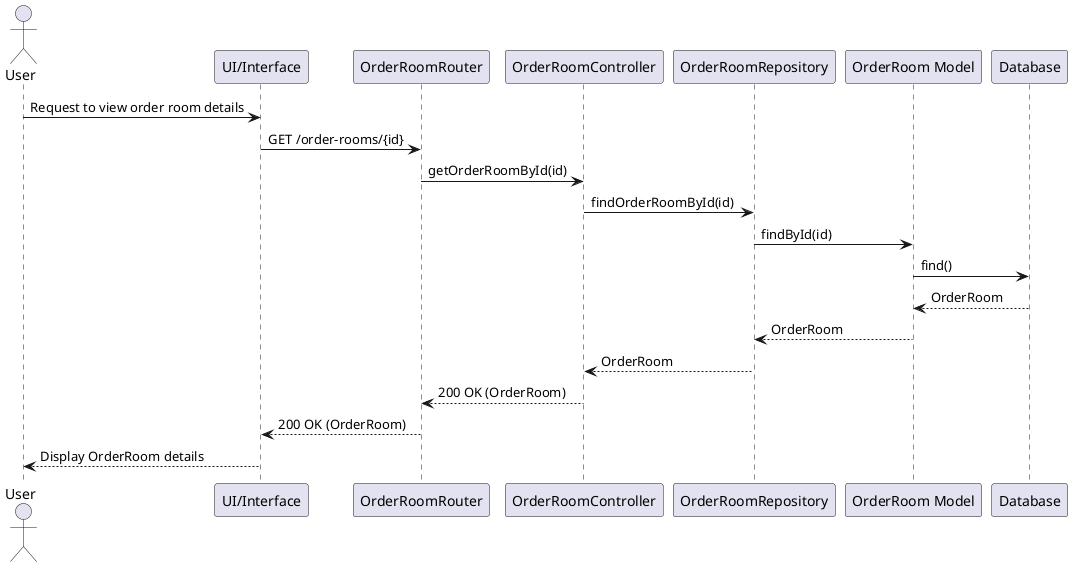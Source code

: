 @startuml
actor User
participant "UI/Interface" as UI
participant "OrderRoomRouter" as Router
participant "OrderRoomController" as Controller
participant "OrderRoomRepository" as Repository
participant "OrderRoom Model" as Model
participant "Database" as DB

User -> UI: Request to view order room details
UI -> Router: GET /order-rooms/{id}
Router -> Controller: getOrderRoomById(id)
Controller -> Repository: findOrderRoomById(id)
Repository -> Model: findById(id)
Model -> DB: find()
DB --> Model: OrderRoom
Model --> Repository: OrderRoom
Repository --> Controller: OrderRoom
Controller --> Router: 200 OK (OrderRoom)
Router --> UI: 200 OK (OrderRoom)
UI --> User: Display OrderRoom details
@enduml

